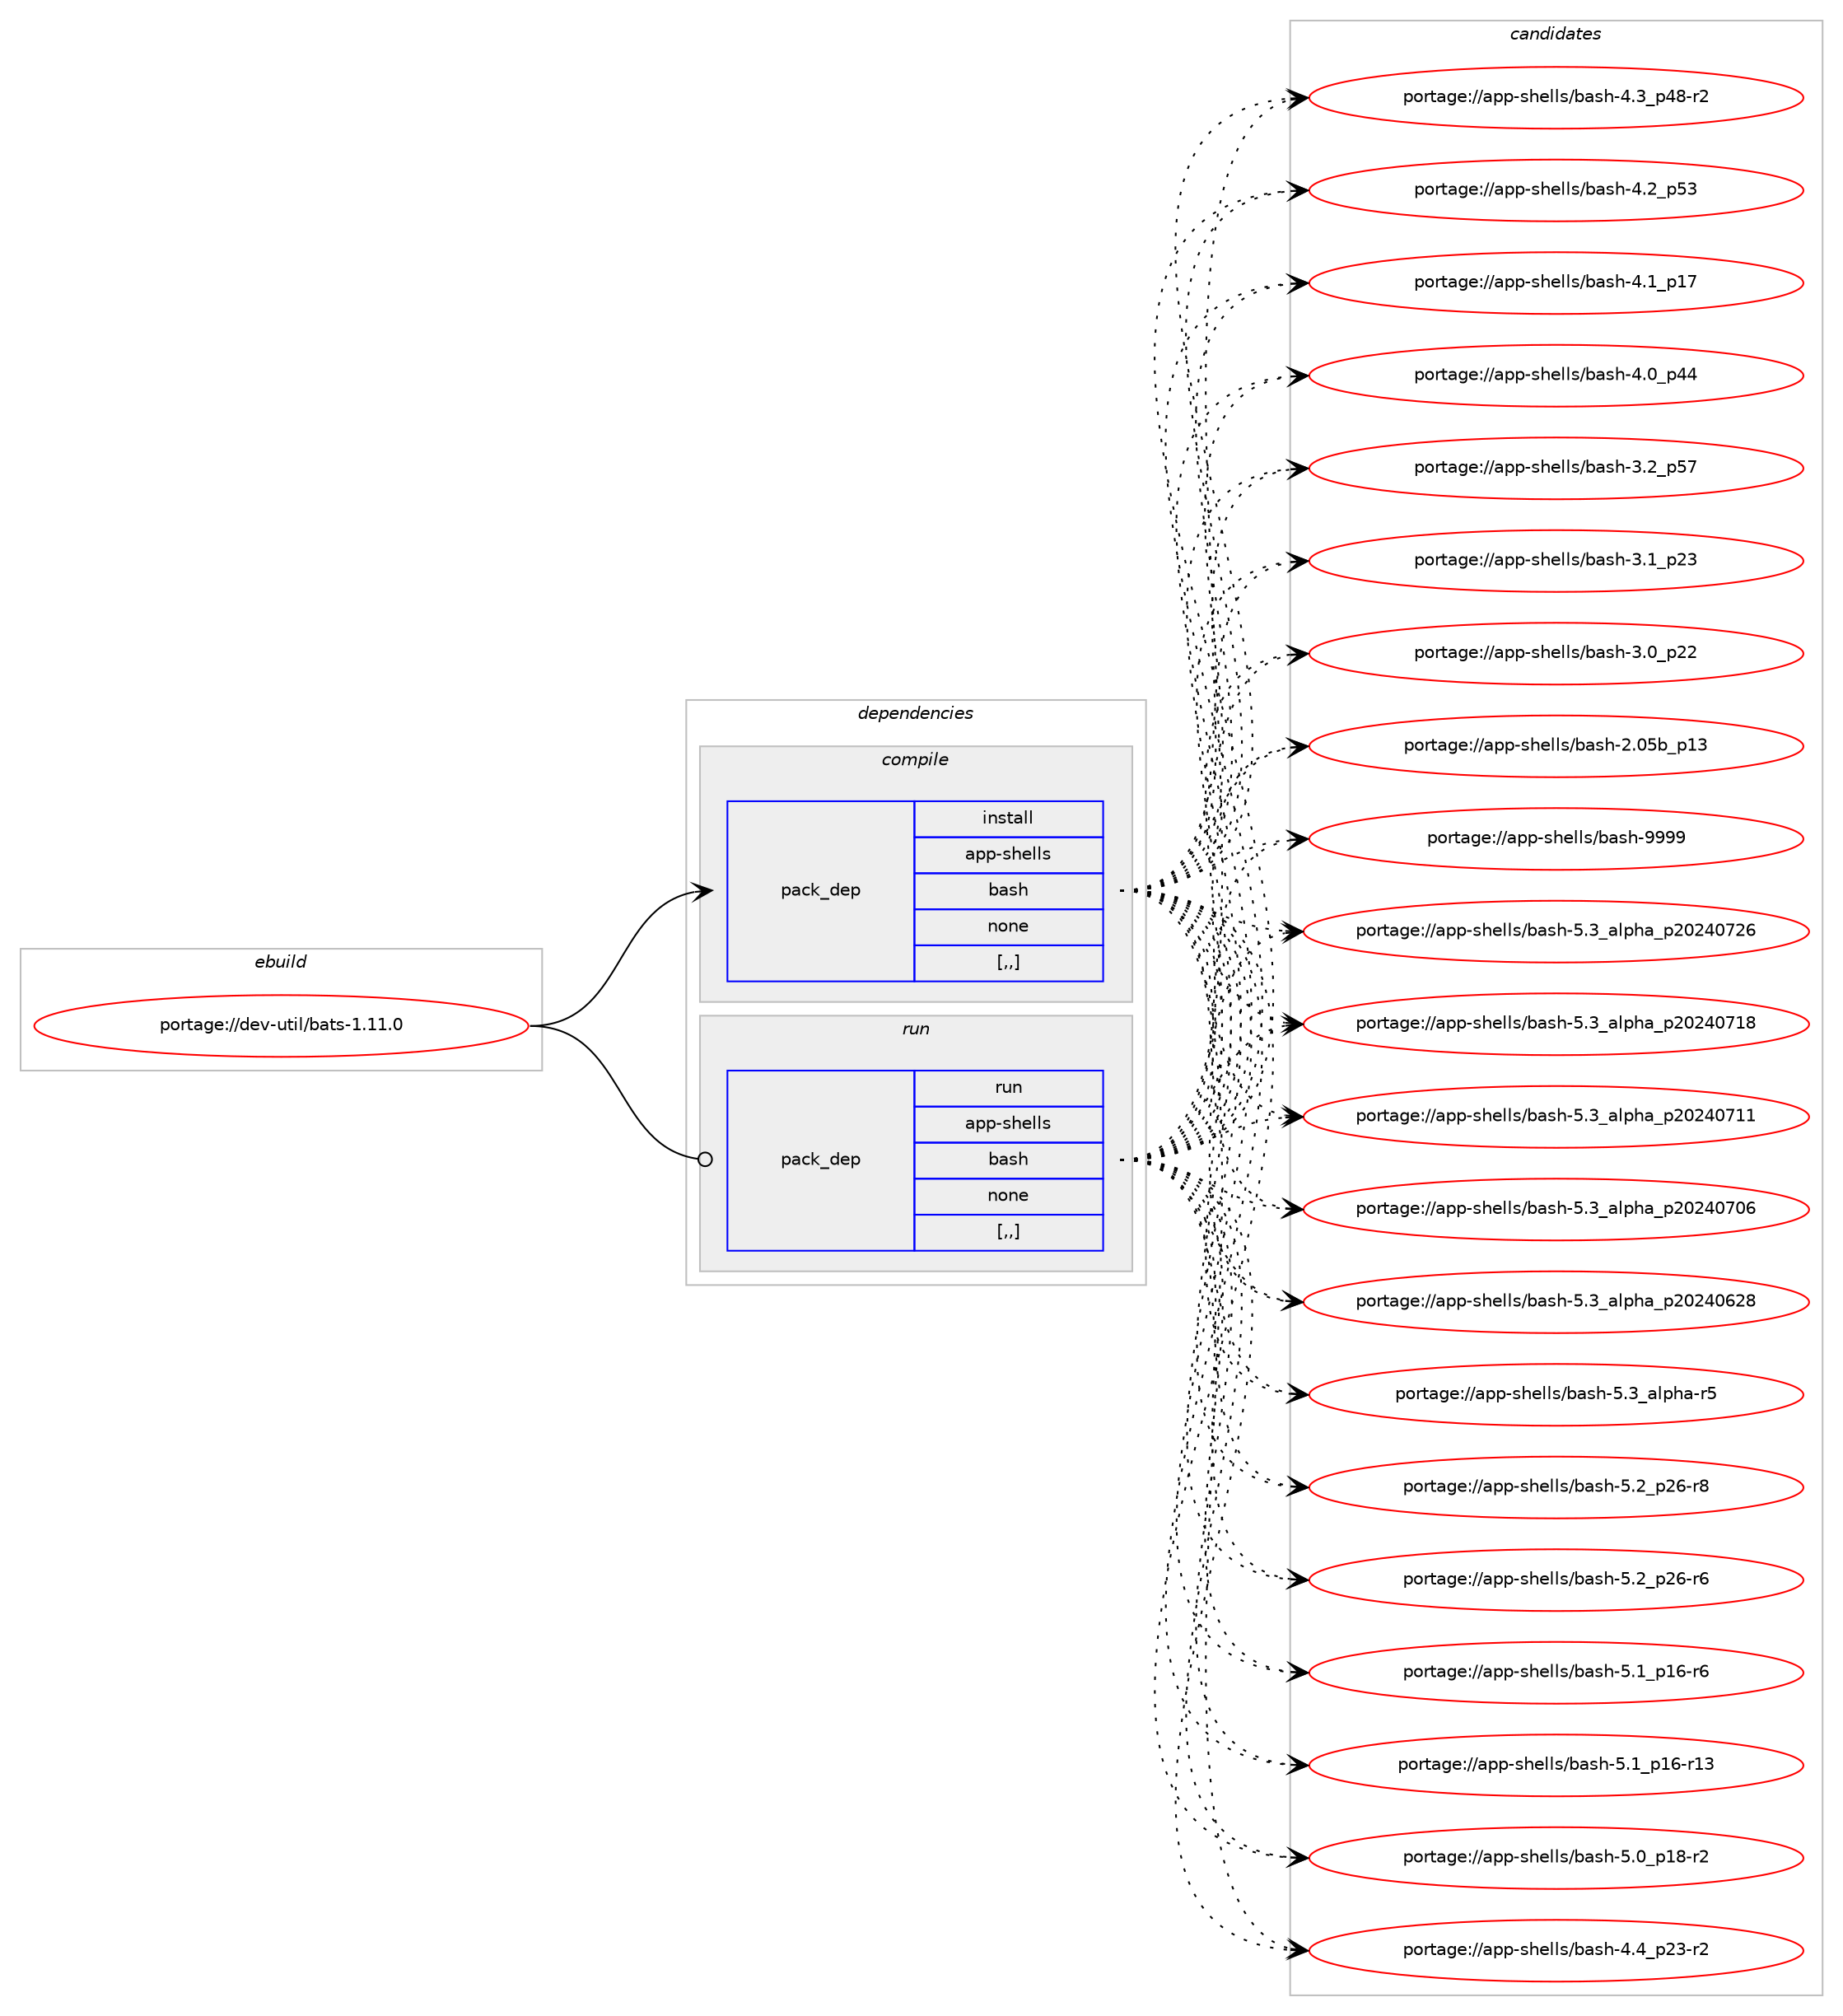 digraph prolog {

# *************
# Graph options
# *************

newrank=true;
concentrate=true;
compound=true;
graph [rankdir=LR,fontname=Helvetica,fontsize=10,ranksep=1.5];#, ranksep=2.5, nodesep=0.2];
edge  [arrowhead=vee];
node  [fontname=Helvetica,fontsize=10];

# **********
# The ebuild
# **********

subgraph cluster_leftcol {
color=gray;
label=<<i>ebuild</i>>;
id [label="portage://dev-util/bats-1.11.0", color=red, width=4, href="../dev-util/bats-1.11.0.svg"];
}

# ****************
# The dependencies
# ****************

subgraph cluster_midcol {
color=gray;
label=<<i>dependencies</i>>;
subgraph cluster_compile {
fillcolor="#eeeeee";
style=filled;
label=<<i>compile</i>>;
subgraph pack149891 {
dependency210459 [label=<<TABLE BORDER="0" CELLBORDER="1" CELLSPACING="0" CELLPADDING="4" WIDTH="220"><TR><TD ROWSPAN="6" CELLPADDING="30">pack_dep</TD></TR><TR><TD WIDTH="110">install</TD></TR><TR><TD>app-shells</TD></TR><TR><TD>bash</TD></TR><TR><TD>none</TD></TR><TR><TD>[,,]</TD></TR></TABLE>>, shape=none, color=blue];
}
id:e -> dependency210459:w [weight=20,style="solid",arrowhead="vee"];
}
subgraph cluster_compileandrun {
fillcolor="#eeeeee";
style=filled;
label=<<i>compile and run</i>>;
}
subgraph cluster_run {
fillcolor="#eeeeee";
style=filled;
label=<<i>run</i>>;
subgraph pack149892 {
dependency210460 [label=<<TABLE BORDER="0" CELLBORDER="1" CELLSPACING="0" CELLPADDING="4" WIDTH="220"><TR><TD ROWSPAN="6" CELLPADDING="30">pack_dep</TD></TR><TR><TD WIDTH="110">run</TD></TR><TR><TD>app-shells</TD></TR><TR><TD>bash</TD></TR><TR><TD>none</TD></TR><TR><TD>[,,]</TD></TR></TABLE>>, shape=none, color=blue];
}
id:e -> dependency210460:w [weight=20,style="solid",arrowhead="odot"];
}
}

# **************
# The candidates
# **************

subgraph cluster_choices {
rank=same;
color=gray;
label=<<i>candidates</i>>;

subgraph choice149891 {
color=black;
nodesep=1;
choice97112112451151041011081081154798971151044557575757 [label="portage://app-shells/bash-9999", color=red, width=4,href="../app-shells/bash-9999.svg"];
choice971121124511510410110810811547989711510445534651959710811210497951125048505248555054 [label="portage://app-shells/bash-5.3_alpha_p20240726", color=red, width=4,href="../app-shells/bash-5.3_alpha_p20240726.svg"];
choice971121124511510410110810811547989711510445534651959710811210497951125048505248554956 [label="portage://app-shells/bash-5.3_alpha_p20240718", color=red, width=4,href="../app-shells/bash-5.3_alpha_p20240718.svg"];
choice971121124511510410110810811547989711510445534651959710811210497951125048505248554949 [label="portage://app-shells/bash-5.3_alpha_p20240711", color=red, width=4,href="../app-shells/bash-5.3_alpha_p20240711.svg"];
choice971121124511510410110810811547989711510445534651959710811210497951125048505248554854 [label="portage://app-shells/bash-5.3_alpha_p20240706", color=red, width=4,href="../app-shells/bash-5.3_alpha_p20240706.svg"];
choice971121124511510410110810811547989711510445534651959710811210497951125048505248545056 [label="portage://app-shells/bash-5.3_alpha_p20240628", color=red, width=4,href="../app-shells/bash-5.3_alpha_p20240628.svg"];
choice9711211245115104101108108115479897115104455346519597108112104974511453 [label="portage://app-shells/bash-5.3_alpha-r5", color=red, width=4,href="../app-shells/bash-5.3_alpha-r5.svg"];
choice9711211245115104101108108115479897115104455346509511250544511456 [label="portage://app-shells/bash-5.2_p26-r8", color=red, width=4,href="../app-shells/bash-5.2_p26-r8.svg"];
choice9711211245115104101108108115479897115104455346509511250544511454 [label="portage://app-shells/bash-5.2_p26-r6", color=red, width=4,href="../app-shells/bash-5.2_p26-r6.svg"];
choice9711211245115104101108108115479897115104455346499511249544511454 [label="portage://app-shells/bash-5.1_p16-r6", color=red, width=4,href="../app-shells/bash-5.1_p16-r6.svg"];
choice971121124511510410110810811547989711510445534649951124954451144951 [label="portage://app-shells/bash-5.1_p16-r13", color=red, width=4,href="../app-shells/bash-5.1_p16-r13.svg"];
choice9711211245115104101108108115479897115104455346489511249564511450 [label="portage://app-shells/bash-5.0_p18-r2", color=red, width=4,href="../app-shells/bash-5.0_p18-r2.svg"];
choice9711211245115104101108108115479897115104455246529511250514511450 [label="portage://app-shells/bash-4.4_p23-r2", color=red, width=4,href="../app-shells/bash-4.4_p23-r2.svg"];
choice9711211245115104101108108115479897115104455246519511252564511450 [label="portage://app-shells/bash-4.3_p48-r2", color=red, width=4,href="../app-shells/bash-4.3_p48-r2.svg"];
choice971121124511510410110810811547989711510445524650951125351 [label="portage://app-shells/bash-4.2_p53", color=red, width=4,href="../app-shells/bash-4.2_p53.svg"];
choice971121124511510410110810811547989711510445524649951124955 [label="portage://app-shells/bash-4.1_p17", color=red, width=4,href="../app-shells/bash-4.1_p17.svg"];
choice971121124511510410110810811547989711510445524648951125252 [label="portage://app-shells/bash-4.0_p44", color=red, width=4,href="../app-shells/bash-4.0_p44.svg"];
choice971121124511510410110810811547989711510445514650951125355 [label="portage://app-shells/bash-3.2_p57", color=red, width=4,href="../app-shells/bash-3.2_p57.svg"];
choice971121124511510410110810811547989711510445514649951125051 [label="portage://app-shells/bash-3.1_p23", color=red, width=4,href="../app-shells/bash-3.1_p23.svg"];
choice971121124511510410110810811547989711510445514648951125050 [label="portage://app-shells/bash-3.0_p22", color=red, width=4,href="../app-shells/bash-3.0_p22.svg"];
choice9711211245115104101108108115479897115104455046485398951124951 [label="portage://app-shells/bash-2.05b_p13", color=red, width=4,href="../app-shells/bash-2.05b_p13.svg"];
dependency210459:e -> choice97112112451151041011081081154798971151044557575757:w [style=dotted,weight="100"];
dependency210459:e -> choice971121124511510410110810811547989711510445534651959710811210497951125048505248555054:w [style=dotted,weight="100"];
dependency210459:e -> choice971121124511510410110810811547989711510445534651959710811210497951125048505248554956:w [style=dotted,weight="100"];
dependency210459:e -> choice971121124511510410110810811547989711510445534651959710811210497951125048505248554949:w [style=dotted,weight="100"];
dependency210459:e -> choice971121124511510410110810811547989711510445534651959710811210497951125048505248554854:w [style=dotted,weight="100"];
dependency210459:e -> choice971121124511510410110810811547989711510445534651959710811210497951125048505248545056:w [style=dotted,weight="100"];
dependency210459:e -> choice9711211245115104101108108115479897115104455346519597108112104974511453:w [style=dotted,weight="100"];
dependency210459:e -> choice9711211245115104101108108115479897115104455346509511250544511456:w [style=dotted,weight="100"];
dependency210459:e -> choice9711211245115104101108108115479897115104455346509511250544511454:w [style=dotted,weight="100"];
dependency210459:e -> choice9711211245115104101108108115479897115104455346499511249544511454:w [style=dotted,weight="100"];
dependency210459:e -> choice971121124511510410110810811547989711510445534649951124954451144951:w [style=dotted,weight="100"];
dependency210459:e -> choice9711211245115104101108108115479897115104455346489511249564511450:w [style=dotted,weight="100"];
dependency210459:e -> choice9711211245115104101108108115479897115104455246529511250514511450:w [style=dotted,weight="100"];
dependency210459:e -> choice9711211245115104101108108115479897115104455246519511252564511450:w [style=dotted,weight="100"];
dependency210459:e -> choice971121124511510410110810811547989711510445524650951125351:w [style=dotted,weight="100"];
dependency210459:e -> choice971121124511510410110810811547989711510445524649951124955:w [style=dotted,weight="100"];
dependency210459:e -> choice971121124511510410110810811547989711510445524648951125252:w [style=dotted,weight="100"];
dependency210459:e -> choice971121124511510410110810811547989711510445514650951125355:w [style=dotted,weight="100"];
dependency210459:e -> choice971121124511510410110810811547989711510445514649951125051:w [style=dotted,weight="100"];
dependency210459:e -> choice971121124511510410110810811547989711510445514648951125050:w [style=dotted,weight="100"];
dependency210459:e -> choice9711211245115104101108108115479897115104455046485398951124951:w [style=dotted,weight="100"];
}
subgraph choice149892 {
color=black;
nodesep=1;
choice97112112451151041011081081154798971151044557575757 [label="portage://app-shells/bash-9999", color=red, width=4,href="../app-shells/bash-9999.svg"];
choice971121124511510410110810811547989711510445534651959710811210497951125048505248555054 [label="portage://app-shells/bash-5.3_alpha_p20240726", color=red, width=4,href="../app-shells/bash-5.3_alpha_p20240726.svg"];
choice971121124511510410110810811547989711510445534651959710811210497951125048505248554956 [label="portage://app-shells/bash-5.3_alpha_p20240718", color=red, width=4,href="../app-shells/bash-5.3_alpha_p20240718.svg"];
choice971121124511510410110810811547989711510445534651959710811210497951125048505248554949 [label="portage://app-shells/bash-5.3_alpha_p20240711", color=red, width=4,href="../app-shells/bash-5.3_alpha_p20240711.svg"];
choice971121124511510410110810811547989711510445534651959710811210497951125048505248554854 [label="portage://app-shells/bash-5.3_alpha_p20240706", color=red, width=4,href="../app-shells/bash-5.3_alpha_p20240706.svg"];
choice971121124511510410110810811547989711510445534651959710811210497951125048505248545056 [label="portage://app-shells/bash-5.3_alpha_p20240628", color=red, width=4,href="../app-shells/bash-5.3_alpha_p20240628.svg"];
choice9711211245115104101108108115479897115104455346519597108112104974511453 [label="portage://app-shells/bash-5.3_alpha-r5", color=red, width=4,href="../app-shells/bash-5.3_alpha-r5.svg"];
choice9711211245115104101108108115479897115104455346509511250544511456 [label="portage://app-shells/bash-5.2_p26-r8", color=red, width=4,href="../app-shells/bash-5.2_p26-r8.svg"];
choice9711211245115104101108108115479897115104455346509511250544511454 [label="portage://app-shells/bash-5.2_p26-r6", color=red, width=4,href="../app-shells/bash-5.2_p26-r6.svg"];
choice9711211245115104101108108115479897115104455346499511249544511454 [label="portage://app-shells/bash-5.1_p16-r6", color=red, width=4,href="../app-shells/bash-5.1_p16-r6.svg"];
choice971121124511510410110810811547989711510445534649951124954451144951 [label="portage://app-shells/bash-5.1_p16-r13", color=red, width=4,href="../app-shells/bash-5.1_p16-r13.svg"];
choice9711211245115104101108108115479897115104455346489511249564511450 [label="portage://app-shells/bash-5.0_p18-r2", color=red, width=4,href="../app-shells/bash-5.0_p18-r2.svg"];
choice9711211245115104101108108115479897115104455246529511250514511450 [label="portage://app-shells/bash-4.4_p23-r2", color=red, width=4,href="../app-shells/bash-4.4_p23-r2.svg"];
choice9711211245115104101108108115479897115104455246519511252564511450 [label="portage://app-shells/bash-4.3_p48-r2", color=red, width=4,href="../app-shells/bash-4.3_p48-r2.svg"];
choice971121124511510410110810811547989711510445524650951125351 [label="portage://app-shells/bash-4.2_p53", color=red, width=4,href="../app-shells/bash-4.2_p53.svg"];
choice971121124511510410110810811547989711510445524649951124955 [label="portage://app-shells/bash-4.1_p17", color=red, width=4,href="../app-shells/bash-4.1_p17.svg"];
choice971121124511510410110810811547989711510445524648951125252 [label="portage://app-shells/bash-4.0_p44", color=red, width=4,href="../app-shells/bash-4.0_p44.svg"];
choice971121124511510410110810811547989711510445514650951125355 [label="portage://app-shells/bash-3.2_p57", color=red, width=4,href="../app-shells/bash-3.2_p57.svg"];
choice971121124511510410110810811547989711510445514649951125051 [label="portage://app-shells/bash-3.1_p23", color=red, width=4,href="../app-shells/bash-3.1_p23.svg"];
choice971121124511510410110810811547989711510445514648951125050 [label="portage://app-shells/bash-3.0_p22", color=red, width=4,href="../app-shells/bash-3.0_p22.svg"];
choice9711211245115104101108108115479897115104455046485398951124951 [label="portage://app-shells/bash-2.05b_p13", color=red, width=4,href="../app-shells/bash-2.05b_p13.svg"];
dependency210460:e -> choice97112112451151041011081081154798971151044557575757:w [style=dotted,weight="100"];
dependency210460:e -> choice971121124511510410110810811547989711510445534651959710811210497951125048505248555054:w [style=dotted,weight="100"];
dependency210460:e -> choice971121124511510410110810811547989711510445534651959710811210497951125048505248554956:w [style=dotted,weight="100"];
dependency210460:e -> choice971121124511510410110810811547989711510445534651959710811210497951125048505248554949:w [style=dotted,weight="100"];
dependency210460:e -> choice971121124511510410110810811547989711510445534651959710811210497951125048505248554854:w [style=dotted,weight="100"];
dependency210460:e -> choice971121124511510410110810811547989711510445534651959710811210497951125048505248545056:w [style=dotted,weight="100"];
dependency210460:e -> choice9711211245115104101108108115479897115104455346519597108112104974511453:w [style=dotted,weight="100"];
dependency210460:e -> choice9711211245115104101108108115479897115104455346509511250544511456:w [style=dotted,weight="100"];
dependency210460:e -> choice9711211245115104101108108115479897115104455346509511250544511454:w [style=dotted,weight="100"];
dependency210460:e -> choice9711211245115104101108108115479897115104455346499511249544511454:w [style=dotted,weight="100"];
dependency210460:e -> choice971121124511510410110810811547989711510445534649951124954451144951:w [style=dotted,weight="100"];
dependency210460:e -> choice9711211245115104101108108115479897115104455346489511249564511450:w [style=dotted,weight="100"];
dependency210460:e -> choice9711211245115104101108108115479897115104455246529511250514511450:w [style=dotted,weight="100"];
dependency210460:e -> choice9711211245115104101108108115479897115104455246519511252564511450:w [style=dotted,weight="100"];
dependency210460:e -> choice971121124511510410110810811547989711510445524650951125351:w [style=dotted,weight="100"];
dependency210460:e -> choice971121124511510410110810811547989711510445524649951124955:w [style=dotted,weight="100"];
dependency210460:e -> choice971121124511510410110810811547989711510445524648951125252:w [style=dotted,weight="100"];
dependency210460:e -> choice971121124511510410110810811547989711510445514650951125355:w [style=dotted,weight="100"];
dependency210460:e -> choice971121124511510410110810811547989711510445514649951125051:w [style=dotted,weight="100"];
dependency210460:e -> choice971121124511510410110810811547989711510445514648951125050:w [style=dotted,weight="100"];
dependency210460:e -> choice9711211245115104101108108115479897115104455046485398951124951:w [style=dotted,weight="100"];
}
}

}
